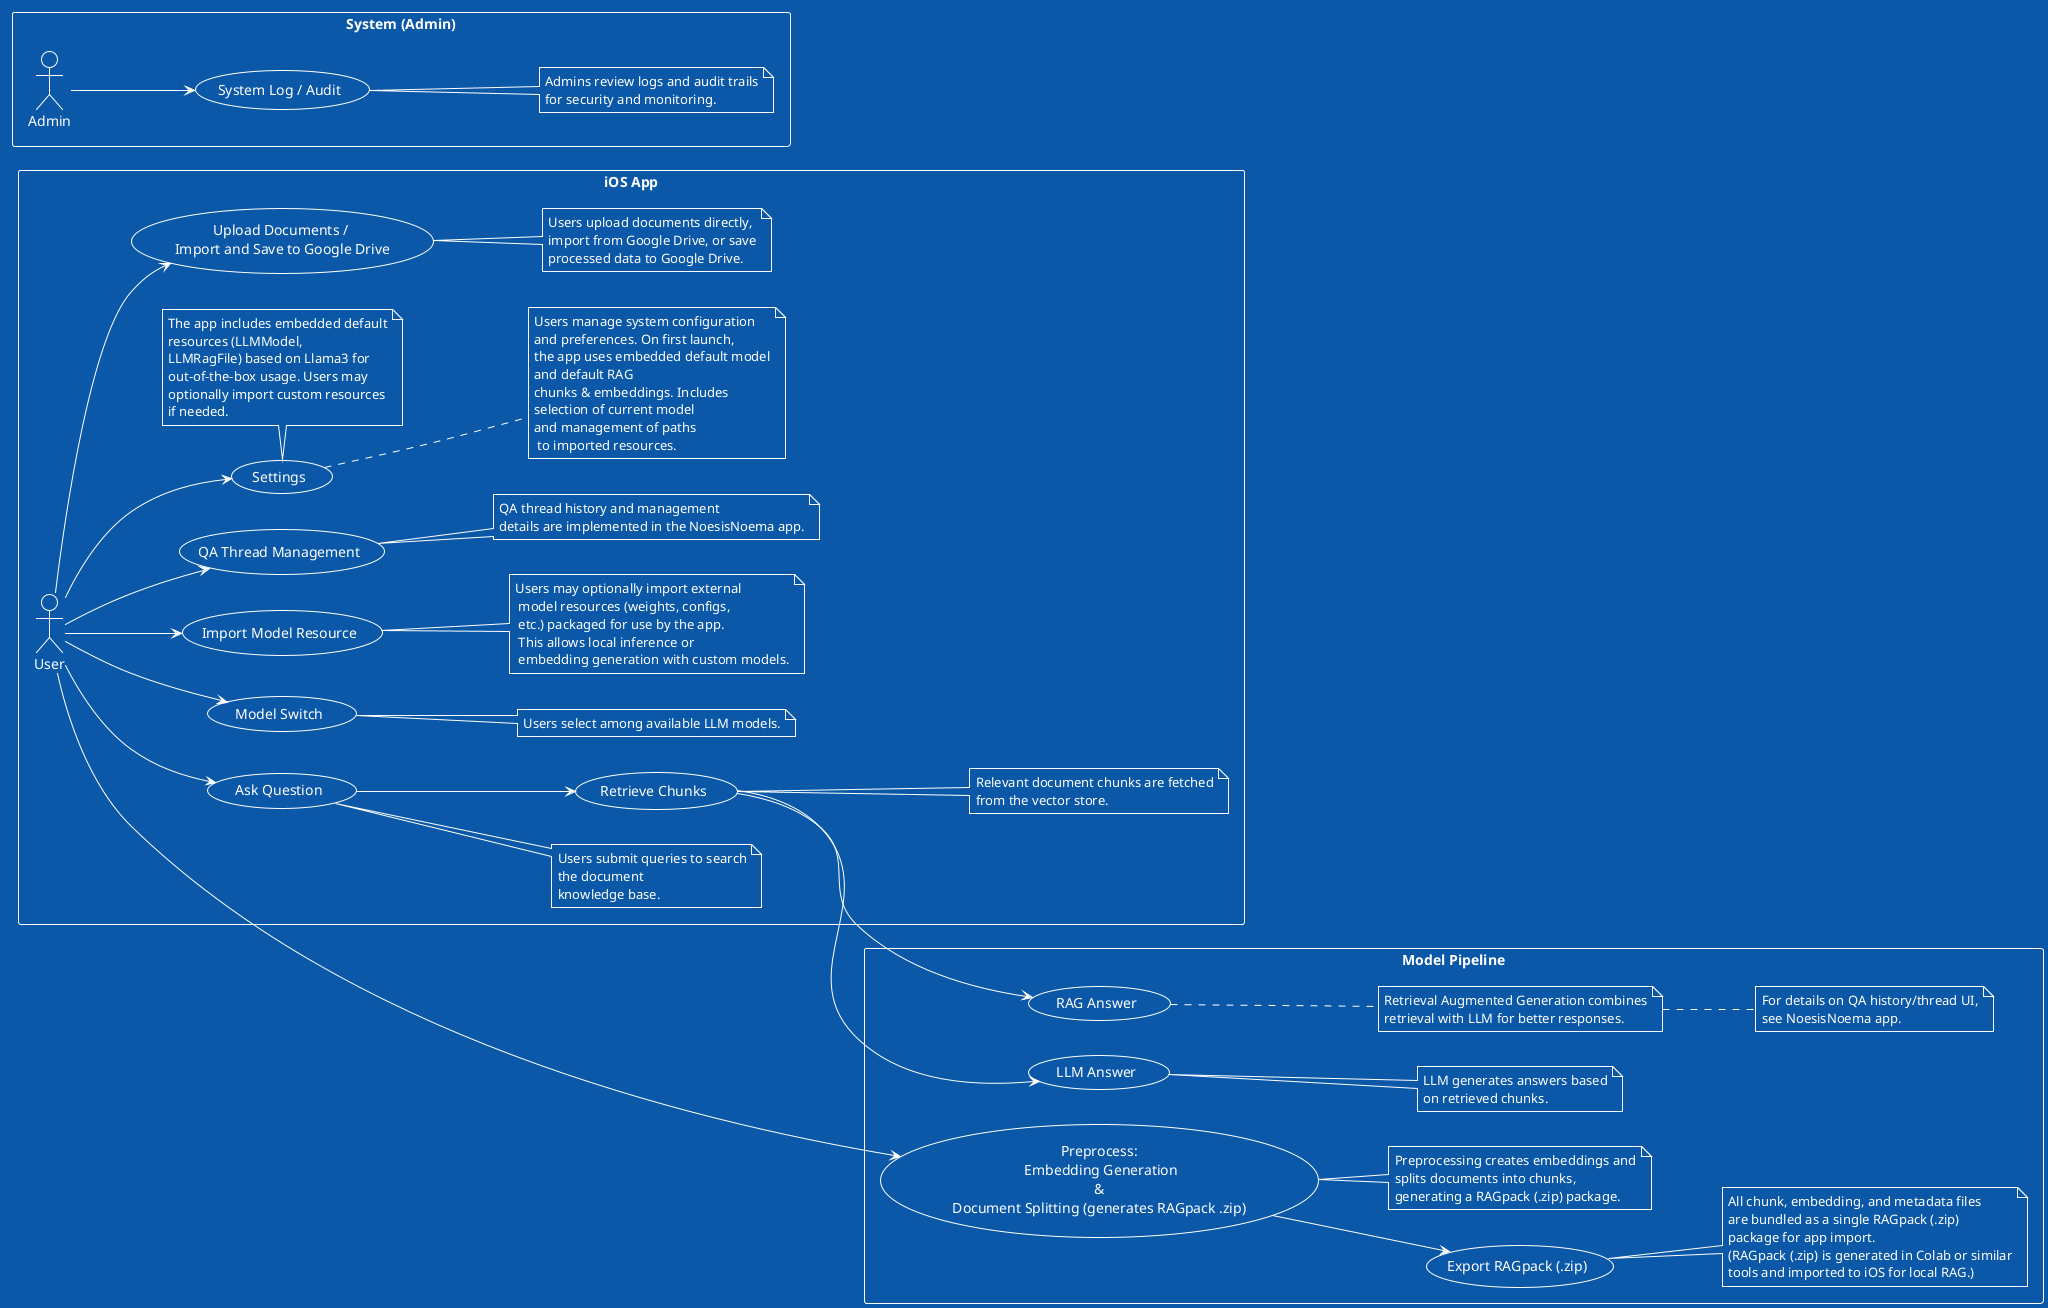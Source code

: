 @startuml
'https://plantuml.com/use-case-diagram
'!theme bluegray
'skinparam defaultFontName "Arial"
'skinparam defaultFontSize 13
'skinparam usecase {
''  BackgroundColor #FFFAFA
'  BorderColor #198754
'  BorderThickness 2
'  RoundCorner 15
'}

!theme amiga

'actor actor
'actor/ "actor/"
'agent agent
'artifact artifact
'boundary boundary
'card card
'circle circle
'cloud cloud
'collections collections
'component component
'control control
'database database
'entity entity
'file file
'folder folder
'frame frame
'hexagon hexagon
'interface interface
'label label
'node node
'package package
'person person
'queue queue
'rectangle rectangle
'stack stack
'storage storage
'usecase usecase
'usecase/ "usecase/"

left to right direction
'top to bottom direction
skinparam svgLinkTarget _blank
scale 1


rectangle "iOS App" {
  actor User
  usecase "Upload Documents / \nImport and Save to Google Drive" as UC1
  usecase "Ask Question"
  usecase "Model Switch"
  usecase "Settings"
  usecase "Retrieve Chunks"
  usecase "Import Model Resource"
  usecase "QA Thread Management"

  note top of (Settings)
    The app includes embedded default
    resources (LLMModel,
    LLMRagFile) based on Llama3 for
    out-of-the-box usage. Users may
    optionally import custom resources
    if needed.
  end note

  note right of UC1
    Users upload documents directly,
    import from Google Drive, or save
    processed data to Google Drive.
  end note

  note right of (Ask Question)
    Users submit queries to search
    the document
    knowledge base.
  end note

  note right of (Model Switch)
    Users select among available LLM models.
  end note

  note right of (Settings)
    Users manage system configuration
    and preferences. On first launch,
    the app uses embedded default model
    and default RAG
    chunks & embeddings. Includes
    selection of current model
    and management of paths
     to imported resources.
  end note

  note right of (Retrieve Chunks)
    Relevant document chunks are fetched
    from the vector store.
  end note

  note right of (Import Model Resource)
    Users may optionally import external
     model resources (weights, configs,
     etc.) packaged for use by the app.
     This allows local inference or
     embedding generation with custom models.
  end note

  note right of (QA Thread Management)
    QA thread history and management
    details are implemented in the NoesisNoema app.
  end note
}

rectangle "Model Pipeline" {
  usecase "Preprocess:\n Embedding Generation\n & \nDocument Splitting (generates RAGpack .zip)" as UC2
  usecase "Export RAGpack (.zip)" as UC3
  usecase "LLM Answer"
  usecase "RAG Answer"

  note right of UC2
    Preprocessing creates embeddings and
    splits documents into chunks,
    generating a RAGpack (.zip) package.
  end note

  note right of UC3
    All chunk, embedding, and metadata files
    are bundled as a single RAGpack (.zip)
    package for app import.
    (RAGpack (.zip) is generated in Colab or similar
    tools and imported to iOS for local RAG.)
  end note

  note right of (LLM Answer)
    LLM generates answers based
    on retrieved chunks.
  end note

  note right of (RAG Answer)
    Retrieval Augmented Generation combines
    retrieval with LLM for better responses.
  end note

  note right
    For details on QA history/thread UI,
    see NoesisNoema app.
  end note
}

rectangle "System (Admin)" {
  actor Admin
  usecase "System Log / Audit"

  note right of (System Log / Audit)
    Admins review logs and audit trails
    for security and monitoring.
  end note
}

User --> UC1
User --> UC2
UC2 --> UC3
User --> (Ask Question)
(Ask Question) --> (Retrieve Chunks)
(Retrieve Chunks) --> (LLM Answer)
(Retrieve Chunks) --> (RAG Answer)
User --> (Model Switch)
User --> (Settings)
User --> (Import Model Resource)
User --> (QA Thread Management)

Admin --> (System Log / Audit)

@enduml